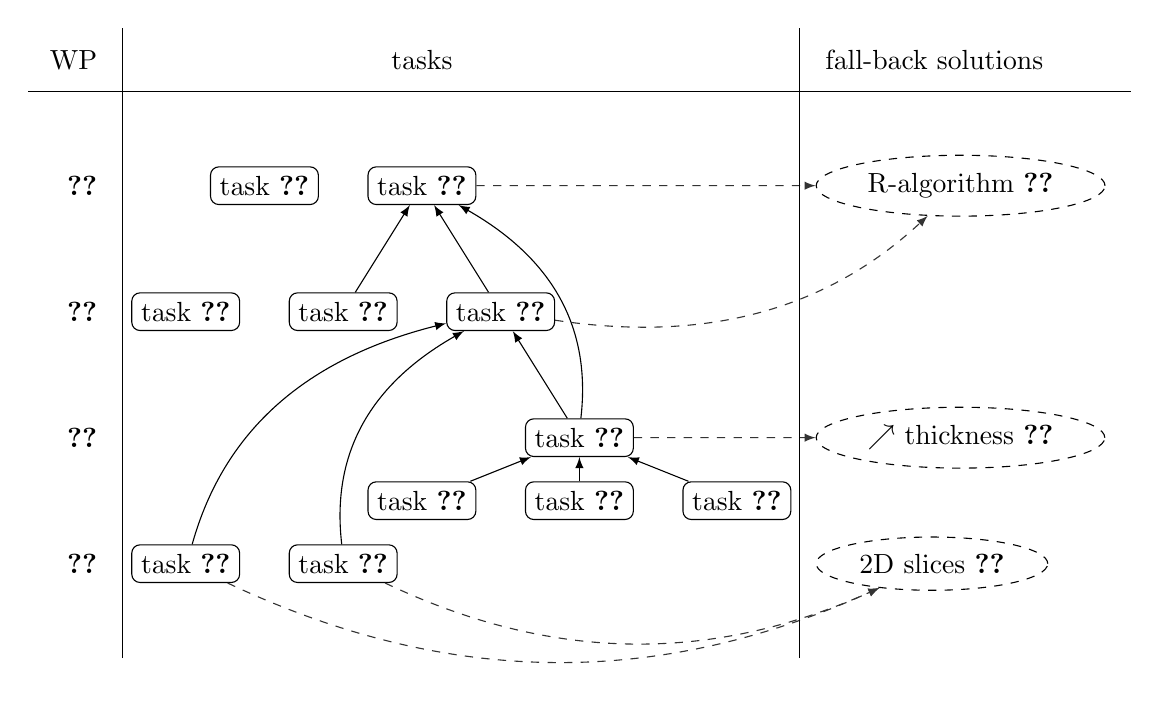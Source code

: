 \begin{tikzpicture}[yscale=0.8] 
\usetikzlibrary{shapes}

\tikzset{task/.style={draw,rectangle,rounded corners=3pt}}
\tikzset{sol/.style={draw,ellipse,dashed}}
\tikzset{toSol/.style={->,>=latex,dashed,color=black!80!white}}
\tikzset{toTask/.style={->,>=latex}}

\node[left] at (0,8) {WP}; 
\node[left] at (0,6) {\ref{wp0}}; 
\node[left] at (0,4) {\ref{wp1}}; 
\node[left] at (0,2) {\ref{wp2}}; 
\node[left] at (0,0) {\ref{wp3}}; 

\node[right] at (9,8) {fall-back solutions};
\node[right,sol] (R) at (9,6) {R-algorithm \ref{riskppa}};
\node[right,sol] (C) at (9,2) { $\nearrow$ thickness \ref{riskestim}};
\node[right,sol] (S) at (9,0) {2D slices \ref{riskscale}};

\node at (4,8) {tasks};
%\node[draw] (P) at (4,7) {preliminary works};

\node[task] (t0a) at (2,6) {task~\ref{task:reduction}};
\node[task] (t0b) at (4,6) {task~\ref{task:start}};
%\draw[toTask] (t0a) -- (P);
%\draw[toTask] (t0b) -- (P);
\draw[toSol] (t0b) -- (R);
\node[task] (t1a) at (1,4) {task~\ref{task:genmeth}};
\node[task] (t1b) at (3,4) {task~\ref{task:genexp}};
\node[task] (t1c) at (5,4) {task~\ref{task:genpat}};
\draw[toTask] (t1b) -- (t0b);
\draw[toTask] (t1c) -- (t0b);
\draw[toSol] (t1c) to[bend right] (R);
\node[task] (t2a) at (6,2) {task~\ref{task:normal}};
\node[task] (t2b) at (4,1) {task~\ref{task:conv}};
\node[task] (t2c) at (6,1) {task~\ref{task:approx}};
\node[task] (t2d) at (8,1) {task~\ref{task:rendering}};
\draw[toTask] (t2a) -- (t1c);
\draw[toTask] (t2a) to[bend right] (t0b);
\draw[toSol] (t2a) -- (C);
\draw[toTask] (t2b) -- (t2a);
\draw[toTask] (t2c) -- (t2a);
\draw[toTask] (t2d) -- (t2a);
\node[task] (t3a) at (1,0) {task~\ref{task:global}};
\node[task] (t3b) at (3,0) {task~\ref{task:local}};
\draw[toTask] (t3a) to[bend left] (t1c);
\draw[toTask] (t3b) to[bend left] (t1c);
\draw[toSol] (t3a) to[bend right] (S);
\draw[toSol] (t3b) to[bend right] (S);

%\draw (-0.5,0) grid[step=1] (9,8);

\draw (-1,7.5) -- (13,7.5);
\draw (0.2,-1.5) -- (0.2,8.5);
\draw (8.8,-1.5) -- (8.8,8.5);

\end{tikzpicture}
